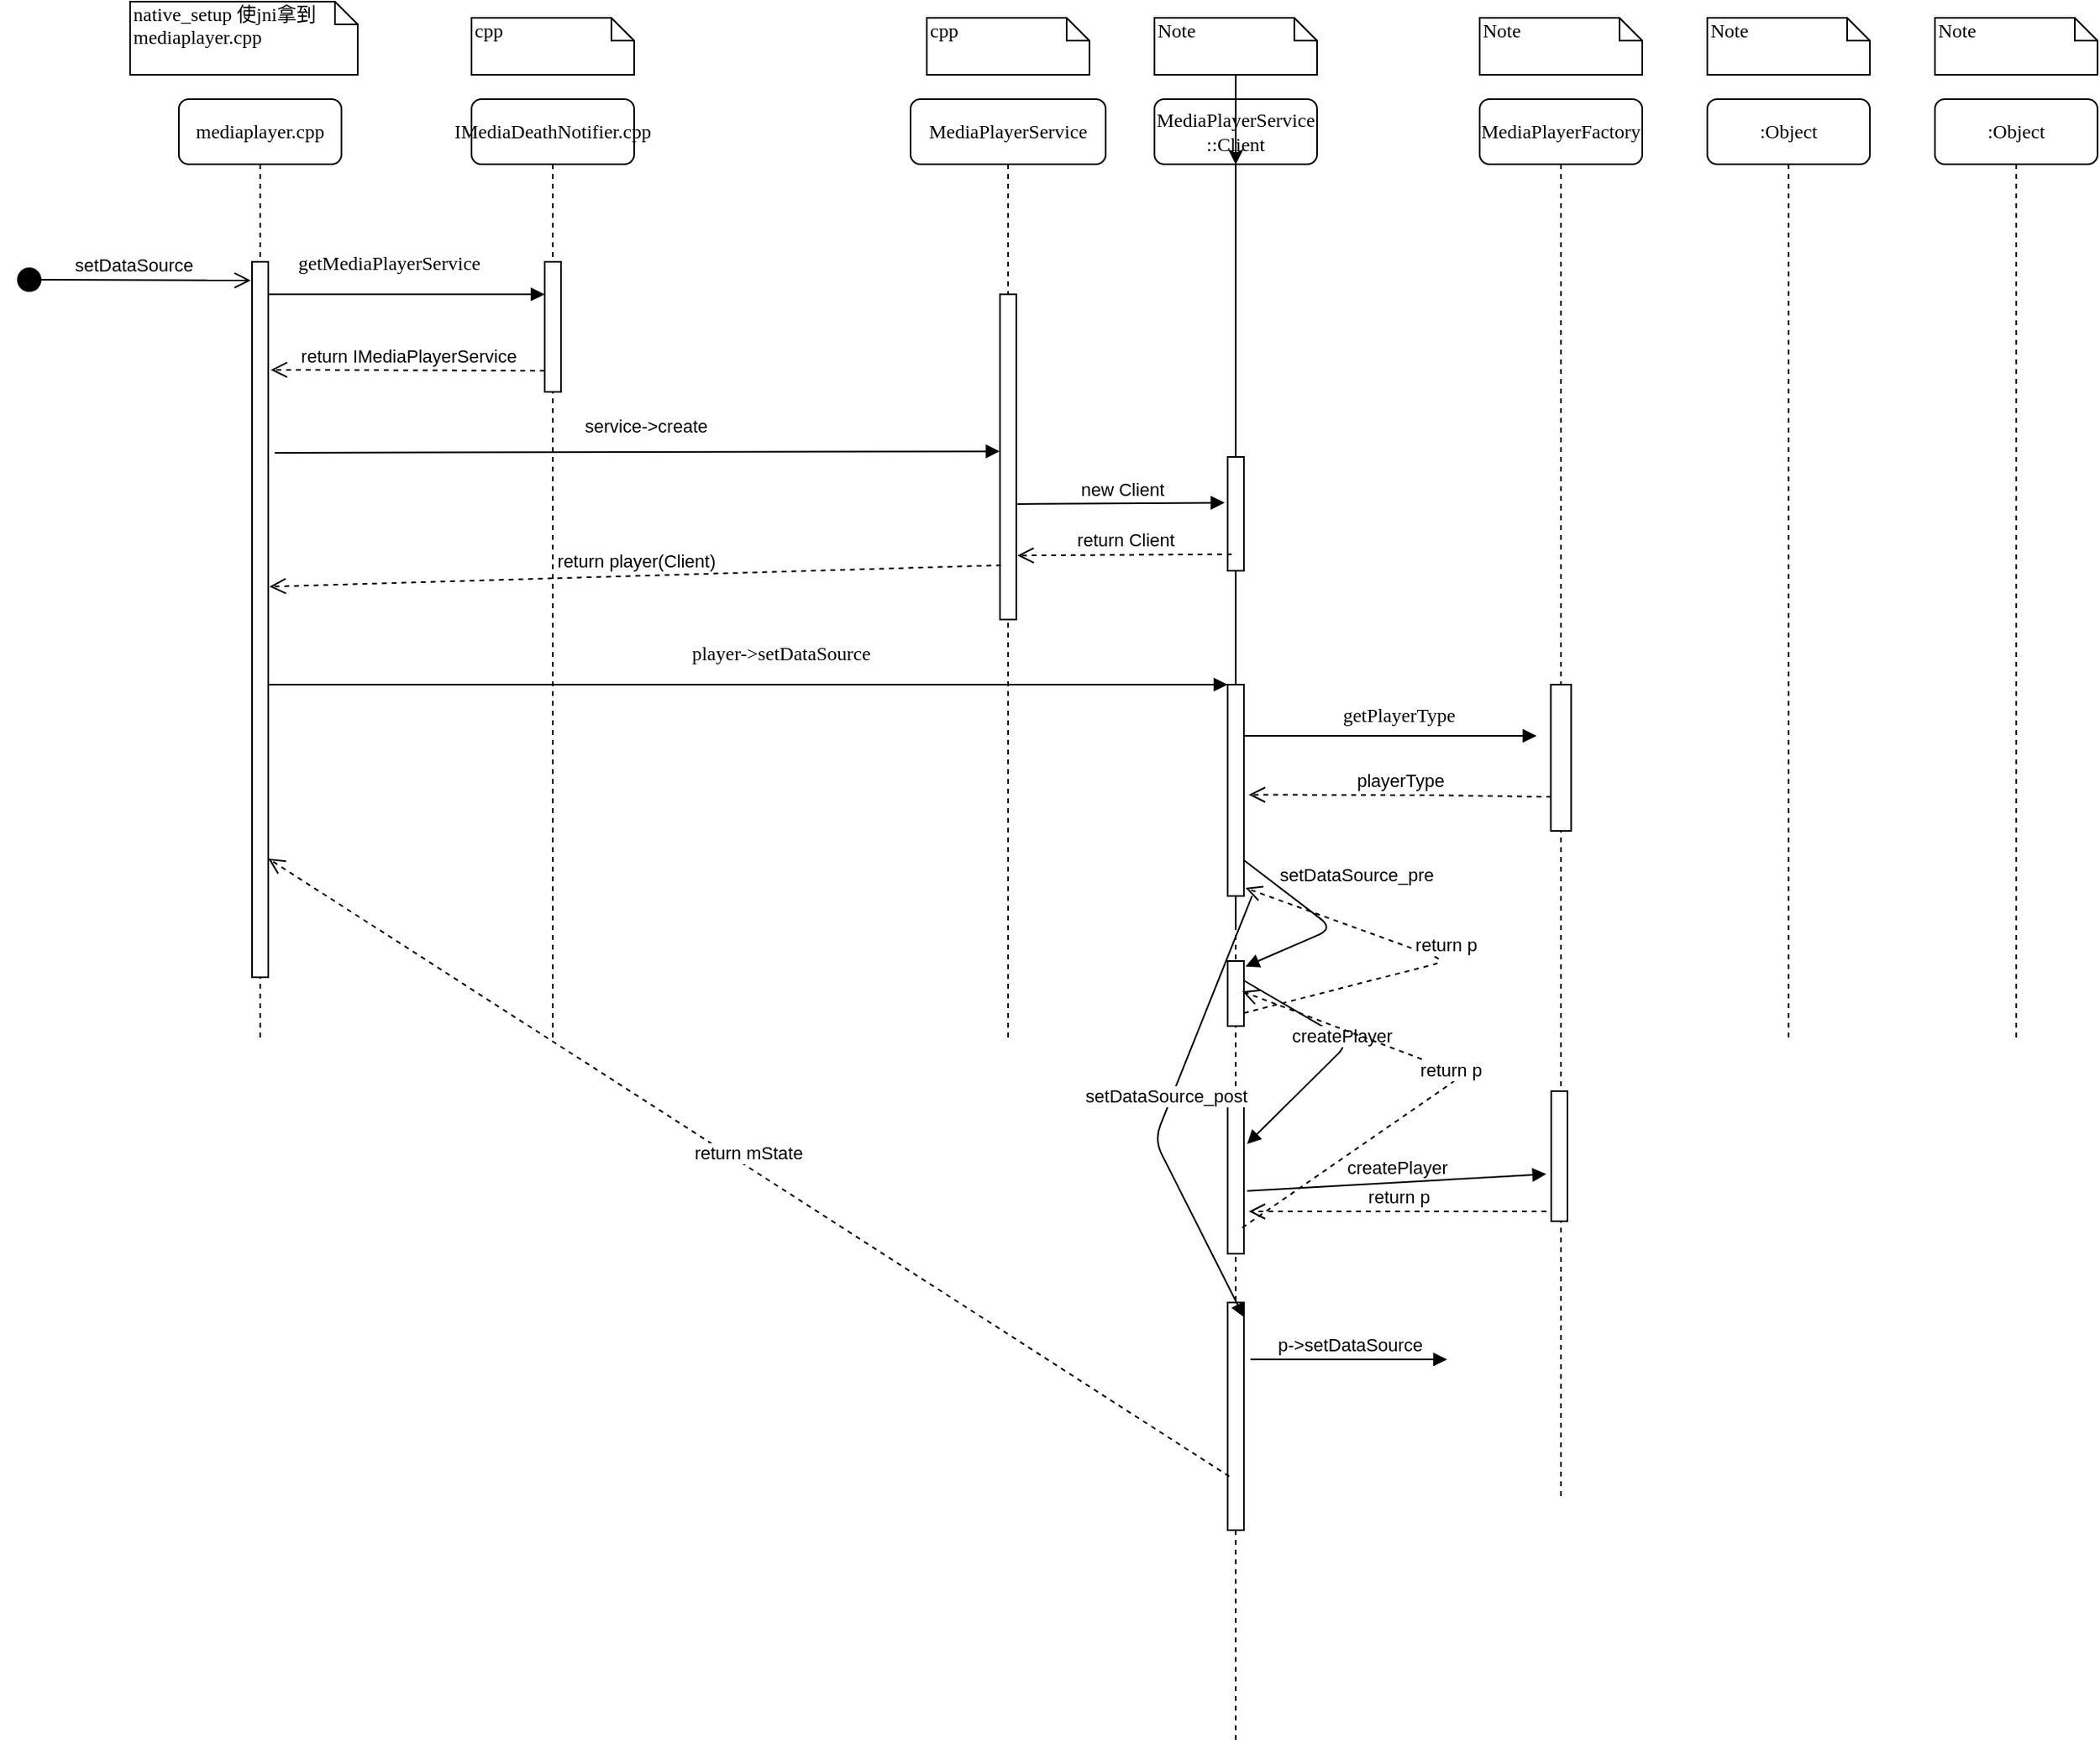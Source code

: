 <mxfile version="15.0.3" type="github">
  <diagram name="Page-1" id="13e1069c-82ec-6db2-03f1-153e76fe0fe0">
    <mxGraphModel dx="7451" dy="1242" grid="1" gridSize="10" guides="1" tooltips="1" connect="1" arrows="1" fold="1" page="1" pageScale="1" pageWidth="4681" pageHeight="3300" background="none" math="0" shadow="0">
      <root>
        <mxCell id="0" />
        <mxCell id="1" parent="0" />
        <mxCell id="7baba1c4bc27f4b0-2" value="IMediaDeathNotifier.cpp" style="shape=umlLifeline;perimeter=lifelinePerimeter;whiteSpace=wrap;html=1;container=1;collapsible=0;recursiveResize=0;outlineConnect=0;rounded=1;shadow=0;comic=0;labelBackgroundColor=none;strokeWidth=1;fontFamily=Verdana;fontSize=12;align=center;" parent="1" vertex="1">
          <mxGeometry x="280" y="80" width="100" height="580" as="geometry" />
        </mxCell>
        <mxCell id="7baba1c4bc27f4b0-10" value="" style="html=1;points=[];perimeter=orthogonalPerimeter;rounded=0;shadow=0;comic=0;labelBackgroundColor=none;strokeWidth=1;fontFamily=Verdana;fontSize=12;align=center;" parent="7baba1c4bc27f4b0-2" vertex="1">
          <mxGeometry x="45" y="100" width="10" height="80" as="geometry" />
        </mxCell>
        <mxCell id="7baba1c4bc27f4b0-3" value="MediaPlayerService" style="shape=umlLifeline;perimeter=lifelinePerimeter;whiteSpace=wrap;html=1;container=1;collapsible=0;recursiveResize=0;outlineConnect=0;rounded=1;shadow=0;comic=0;labelBackgroundColor=none;strokeWidth=1;fontFamily=Verdana;fontSize=12;align=center;" parent="1" vertex="1">
          <mxGeometry x="550" y="80" width="120" height="580" as="geometry" />
        </mxCell>
        <mxCell id="7baba1c4bc27f4b0-13" value="" style="html=1;points=[];perimeter=orthogonalPerimeter;rounded=0;shadow=0;comic=0;labelBackgroundColor=none;strokeWidth=1;fontFamily=Verdana;fontSize=12;align=center;" parent="7baba1c4bc27f4b0-3" vertex="1">
          <mxGeometry x="55" y="120" width="10" height="200" as="geometry" />
        </mxCell>
        <mxCell id="7baba1c4bc27f4b0-4" value="MediaPlayerService&lt;br&gt;::Client" style="shape=umlLifeline;perimeter=lifelinePerimeter;whiteSpace=wrap;html=1;container=1;collapsible=0;recursiveResize=0;outlineConnect=0;rounded=1;shadow=0;comic=0;labelBackgroundColor=none;strokeWidth=1;fontFamily=Verdana;fontSize=12;align=center;" parent="1" vertex="1">
          <mxGeometry x="700" y="80" width="100" height="1010" as="geometry" />
        </mxCell>
        <mxCell id="kyX2cjArXdQfk7hEpjDv-13" value="" style="html=1;points=[];perimeter=orthogonalPerimeter;" vertex="1" parent="7baba1c4bc27f4b0-4">
          <mxGeometry x="45" y="530" width="10" height="40" as="geometry" />
        </mxCell>
        <mxCell id="kyX2cjArXdQfk7hEpjDv-15" value="" style="html=1;points=[];perimeter=orthogonalPerimeter;" vertex="1" parent="7baba1c4bc27f4b0-4">
          <mxGeometry x="45" y="610" width="10" height="100" as="geometry" />
        </mxCell>
        <mxCell id="kyX2cjArXdQfk7hEpjDv-16" value="createPlayer" style="html=1;verticalAlign=bottom;endArrow=block;exitX=1;exitY=0.3;exitDx=0;exitDy=0;exitPerimeter=0;entryX=1.2;entryY=0.325;entryDx=0;entryDy=0;entryPerimeter=0;" edge="1" parent="7baba1c4bc27f4b0-4" source="kyX2cjArXdQfk7hEpjDv-13" target="kyX2cjArXdQfk7hEpjDv-15">
          <mxGeometry width="80" relative="1" as="geometry">
            <mxPoint x="370" y="520" as="sourcePoint" />
            <mxPoint x="450" y="520" as="targetPoint" />
            <Array as="points">
              <mxPoint x="120" y="580" />
            </Array>
          </mxGeometry>
        </mxCell>
        <mxCell id="kyX2cjArXdQfk7hEpjDv-20" value="return p" style="html=1;verticalAlign=bottom;endArrow=open;dashed=1;endSize=8;exitX=0.9;exitY=0.84;exitDx=0;exitDy=0;exitPerimeter=0;entryX=0.9;entryY=0.467;entryDx=0;entryDy=0;entryPerimeter=0;" edge="1" parent="7baba1c4bc27f4b0-4" source="kyX2cjArXdQfk7hEpjDv-15" target="kyX2cjArXdQfk7hEpjDv-13">
          <mxGeometry relative="1" as="geometry">
            <mxPoint x="450" y="720" as="sourcePoint" />
            <mxPoint x="370" y="720" as="targetPoint" />
            <Array as="points">
              <mxPoint x="190" y="600" />
            </Array>
          </mxGeometry>
        </mxCell>
        <mxCell id="kyX2cjArXdQfk7hEpjDv-21" value="" style="html=1;points=[];perimeter=orthogonalPerimeter;" vertex="1" parent="7baba1c4bc27f4b0-4">
          <mxGeometry x="45" y="740" width="10" height="140" as="geometry" />
        </mxCell>
        <mxCell id="7baba1c4bc27f4b0-5" value="MediaPlayerFactory" style="shape=umlLifeline;perimeter=lifelinePerimeter;whiteSpace=wrap;html=1;container=1;collapsible=0;recursiveResize=0;outlineConnect=0;rounded=1;shadow=0;comic=0;labelBackgroundColor=none;strokeWidth=1;fontFamily=Verdana;fontSize=12;align=center;" parent="1" vertex="1">
          <mxGeometry x="900" y="80" width="100" height="860" as="geometry" />
        </mxCell>
        <mxCell id="kyX2cjArXdQfk7hEpjDv-17" value="" style="html=1;points=[];perimeter=orthogonalPerimeter;" vertex="1" parent="7baba1c4bc27f4b0-5">
          <mxGeometry x="44" y="610" width="10" height="80" as="geometry" />
        </mxCell>
        <mxCell id="7baba1c4bc27f4b0-6" value=":Object" style="shape=umlLifeline;perimeter=lifelinePerimeter;whiteSpace=wrap;html=1;container=1;collapsible=0;recursiveResize=0;outlineConnect=0;rounded=1;shadow=0;comic=0;labelBackgroundColor=none;strokeWidth=1;fontFamily=Verdana;fontSize=12;align=center;" parent="1" vertex="1">
          <mxGeometry x="1040" y="80" width="100" height="580" as="geometry" />
        </mxCell>
        <mxCell id="7baba1c4bc27f4b0-7" value=":Object" style="shape=umlLifeline;perimeter=lifelinePerimeter;whiteSpace=wrap;html=1;container=1;collapsible=0;recursiveResize=0;outlineConnect=0;rounded=1;shadow=0;comic=0;labelBackgroundColor=none;strokeWidth=1;fontFamily=Verdana;fontSize=12;align=center;" parent="1" vertex="1">
          <mxGeometry x="1180" y="80" width="100" height="580" as="geometry" />
        </mxCell>
        <mxCell id="7baba1c4bc27f4b0-8" value="mediaplayer.cpp" style="shape=umlLifeline;perimeter=lifelinePerimeter;whiteSpace=wrap;html=1;container=1;collapsible=0;recursiveResize=0;outlineConnect=0;rounded=1;shadow=0;comic=0;labelBackgroundColor=none;strokeWidth=1;fontFamily=Verdana;fontSize=12;align=center;" parent="1" vertex="1">
          <mxGeometry x="100" y="80" width="100" height="580" as="geometry" />
        </mxCell>
        <mxCell id="7baba1c4bc27f4b0-9" value="" style="html=1;points=[];perimeter=orthogonalPerimeter;rounded=0;shadow=0;comic=0;labelBackgroundColor=none;strokeWidth=1;fontFamily=Verdana;fontSize=12;align=center;" parent="7baba1c4bc27f4b0-8" vertex="1">
          <mxGeometry x="45" y="100" width="10" height="440" as="geometry" />
        </mxCell>
        <mxCell id="7baba1c4bc27f4b0-19" value="" style="html=1;points=[];perimeter=orthogonalPerimeter;rounded=0;shadow=0;comic=0;labelBackgroundColor=none;strokeWidth=1;fontFamily=Verdana;fontSize=12;align=center;" parent="1" vertex="1">
          <mxGeometry x="943.75" y="440" width="12.5" height="90" as="geometry" />
        </mxCell>
        <mxCell id="kyX2cjArXdQfk7hEpjDv-11" style="edgeStyle=orthogonalEdgeStyle;rounded=0;orthogonalLoop=1;jettySize=auto;html=1;" edge="1" parent="1" source="7baba1c4bc27f4b0-22" target="7baba1c4bc27f4b0-4">
          <mxGeometry relative="1" as="geometry" />
        </mxCell>
        <mxCell id="kyX2cjArXdQfk7hEpjDv-12" style="edgeStyle=orthogonalEdgeStyle;rounded=0;orthogonalLoop=1;jettySize=auto;html=1;" edge="1" parent="1" source="7baba1c4bc27f4b0-22" target="7baba1c4bc27f4b0-4">
          <mxGeometry relative="1" as="geometry" />
        </mxCell>
        <mxCell id="7baba1c4bc27f4b0-22" value="" style="html=1;points=[];perimeter=orthogonalPerimeter;rounded=0;shadow=0;comic=0;labelBackgroundColor=none;strokeWidth=1;fontFamily=Verdana;fontSize=12;align=center;" parent="1" vertex="1">
          <mxGeometry x="745" y="440" width="10" height="130" as="geometry" />
        </mxCell>
        <mxCell id="7baba1c4bc27f4b0-23" value="player-&amp;gt;setDataSource" style="html=1;verticalAlign=bottom;endArrow=block;entryX=0;entryY=0;labelBackgroundColor=none;fontFamily=Verdana;fontSize=12;" parent="1" source="7baba1c4bc27f4b0-9" target="7baba1c4bc27f4b0-22" edge="1">
          <mxGeometry x="0.068" y="10" relative="1" as="geometry">
            <mxPoint x="510" y="420" as="sourcePoint" />
            <mxPoint as="offset" />
          </mxGeometry>
        </mxCell>
        <mxCell id="7baba1c4bc27f4b0-26" value="getPlayerType" style="html=1;verticalAlign=bottom;endArrow=block;labelBackgroundColor=none;fontFamily=Verdana;fontSize=12;entryX=-0.7;entryY=0.35;entryDx=0;entryDy=0;entryPerimeter=0;" parent="1" source="7baba1c4bc27f4b0-22" target="7baba1c4bc27f4b0-19" edge="1">
          <mxGeometry x="0.056" y="4" relative="1" as="geometry">
            <mxPoint x="1090" y="340" as="sourcePoint" />
            <mxPoint x="900" y="460" as="targetPoint" />
            <mxPoint as="offset" />
          </mxGeometry>
        </mxCell>
        <mxCell id="7baba1c4bc27f4b0-11" value="getMediaPlayerService" style="html=1;verticalAlign=bottom;endArrow=block;labelBackgroundColor=none;fontFamily=Verdana;fontSize=12;edgeStyle=elbowEdgeStyle;elbow=vertical;" parent="1" source="7baba1c4bc27f4b0-9" edge="1">
          <mxGeometry x="-0.133" y="10" relative="1" as="geometry">
            <mxPoint x="220" y="190" as="sourcePoint" />
            <mxPoint x="325" y="200" as="targetPoint" />
            <Array as="points">
              <mxPoint x="325" y="200" />
            </Array>
            <mxPoint as="offset" />
          </mxGeometry>
        </mxCell>
        <mxCell id="7baba1c4bc27f4b0-34" value="" style="html=1;points=[];perimeter=orthogonalPerimeter;rounded=0;shadow=0;comic=0;labelBackgroundColor=none;strokeWidth=1;fontFamily=Verdana;fontSize=12;align=center;" parent="1" vertex="1">
          <mxGeometry x="745" y="300" width="10" height="70" as="geometry" />
        </mxCell>
        <mxCell id="7baba1c4bc27f4b0-40" value="native_setup 使jni拿到 mediaplayer.cpp" style="shape=note;whiteSpace=wrap;html=1;size=14;verticalAlign=top;align=left;spacingTop=-6;rounded=0;shadow=0;comic=0;labelBackgroundColor=none;strokeWidth=1;fontFamily=Verdana;fontSize=12" parent="1" vertex="1">
          <mxGeometry x="70" y="20" width="140" height="45" as="geometry" />
        </mxCell>
        <mxCell id="7baba1c4bc27f4b0-41" value="cpp" style="shape=note;whiteSpace=wrap;html=1;size=14;verticalAlign=top;align=left;spacingTop=-6;rounded=0;shadow=0;comic=0;labelBackgroundColor=none;strokeWidth=1;fontFamily=Verdana;fontSize=12" parent="1" vertex="1">
          <mxGeometry x="280" y="30" width="100" height="35" as="geometry" />
        </mxCell>
        <mxCell id="7baba1c4bc27f4b0-42" value="cpp" style="shape=note;whiteSpace=wrap;html=1;size=14;verticalAlign=top;align=left;spacingTop=-6;rounded=0;shadow=0;comic=0;labelBackgroundColor=none;strokeWidth=1;fontFamily=Verdana;fontSize=12" parent="1" vertex="1">
          <mxGeometry x="560" y="30" width="100" height="35" as="geometry" />
        </mxCell>
        <mxCell id="7baba1c4bc27f4b0-43" value="Note" style="shape=note;whiteSpace=wrap;html=1;size=14;verticalAlign=top;align=left;spacingTop=-6;rounded=0;shadow=0;comic=0;labelBackgroundColor=none;strokeWidth=1;fontFamily=Verdana;fontSize=12" parent="1" vertex="1">
          <mxGeometry x="700" y="30" width="100" height="35" as="geometry" />
        </mxCell>
        <mxCell id="7baba1c4bc27f4b0-44" value="Note" style="shape=note;whiteSpace=wrap;html=1;size=14;verticalAlign=top;align=left;spacingTop=-6;rounded=0;shadow=0;comic=0;labelBackgroundColor=none;strokeWidth=1;fontFamily=Verdana;fontSize=12" parent="1" vertex="1">
          <mxGeometry x="900" y="30" width="100" height="35" as="geometry" />
        </mxCell>
        <mxCell id="7baba1c4bc27f4b0-45" value="Note" style="shape=note;whiteSpace=wrap;html=1;size=14;verticalAlign=top;align=left;spacingTop=-6;rounded=0;shadow=0;comic=0;labelBackgroundColor=none;strokeWidth=1;fontFamily=Verdana;fontSize=12" parent="1" vertex="1">
          <mxGeometry x="1040" y="30" width="100" height="35" as="geometry" />
        </mxCell>
        <mxCell id="7baba1c4bc27f4b0-46" value="Note" style="shape=note;whiteSpace=wrap;html=1;size=14;verticalAlign=top;align=left;spacingTop=-6;rounded=0;shadow=0;comic=0;labelBackgroundColor=none;strokeWidth=1;fontFamily=Verdana;fontSize=12" parent="1" vertex="1">
          <mxGeometry x="1180" y="30" width="100" height="35" as="geometry" />
        </mxCell>
        <mxCell id="kyX2cjArXdQfk7hEpjDv-3" value="setDataSource" style="html=1;verticalAlign=bottom;startArrow=circle;startFill=1;endArrow=open;startSize=6;endSize=8;entryX=-0.071;entryY=0.026;entryDx=0;entryDy=0;entryPerimeter=0;" edge="1" parent="1" target="7baba1c4bc27f4b0-9">
          <mxGeometry width="80" relative="1" as="geometry">
            <mxPoint y="191" as="sourcePoint" />
            <mxPoint x="140" y="190" as="targetPoint" />
          </mxGeometry>
        </mxCell>
        <mxCell id="kyX2cjArXdQfk7hEpjDv-4" value="return IMediaPlayerService" style="html=1;verticalAlign=bottom;endArrow=open;dashed=1;endSize=8;entryX=1.15;entryY=0.151;entryDx=0;entryDy=0;entryPerimeter=0;" edge="1" parent="1" target="7baba1c4bc27f4b0-9">
          <mxGeometry relative="1" as="geometry">
            <mxPoint x="325.0" y="247" as="sourcePoint" />
            <mxPoint x="160" y="247" as="targetPoint" />
          </mxGeometry>
        </mxCell>
        <mxCell id="kyX2cjArXdQfk7hEpjDv-5" value="service-&gt;create" style="html=1;verticalAlign=bottom;endArrow=block;exitX=1.4;exitY=0.267;exitDx=0;exitDy=0;exitPerimeter=0;entryX=-0.017;entryY=0.483;entryDx=0;entryDy=0;entryPerimeter=0;" edge="1" parent="1" target="7baba1c4bc27f4b0-13">
          <mxGeometry x="0.025" y="7" width="80" relative="1" as="geometry">
            <mxPoint x="159" y="297.48" as="sourcePoint" />
            <mxPoint x="609.5" y="297.48" as="targetPoint" />
            <mxPoint as="offset" />
          </mxGeometry>
        </mxCell>
        <mxCell id="kyX2cjArXdQfk7hEpjDv-6" value="new Client" style="html=1;verticalAlign=bottom;endArrow=block;exitX=1.067;exitY=0.645;exitDx=0;exitDy=0;exitPerimeter=0;entryX=-0.183;entryY=0.402;entryDx=0;entryDy=0;entryPerimeter=0;" edge="1" parent="1" source="7baba1c4bc27f4b0-13" target="7baba1c4bc27f4b0-34">
          <mxGeometry width="80" relative="1" as="geometry">
            <mxPoint x="580" y="400" as="sourcePoint" />
            <mxPoint x="660" y="400" as="targetPoint" />
          </mxGeometry>
        </mxCell>
        <mxCell id="kyX2cjArXdQfk7hEpjDv-7" value="return Client" style="html=1;verticalAlign=bottom;endArrow=open;dashed=1;endSize=8;exitX=0.15;exitY=0.855;exitDx=0;exitDy=0;exitPerimeter=0;entryX=1.067;entryY=0.803;entryDx=0;entryDy=0;entryPerimeter=0;" edge="1" parent="1" target="7baba1c4bc27f4b0-13">
          <mxGeometry relative="1" as="geometry">
            <mxPoint x="747.5" y="359.85" as="sourcePoint" />
            <mxPoint x="610.667" y="359.85" as="targetPoint" />
          </mxGeometry>
        </mxCell>
        <mxCell id="kyX2cjArXdQfk7hEpjDv-8" value="return player(Client)" style="html=1;verticalAlign=bottom;endArrow=open;dashed=1;endSize=8;exitX=0.067;exitY=0.833;exitDx=0;exitDy=0;exitPerimeter=0;entryX=1.067;entryY=0.454;entryDx=0;entryDy=0;entryPerimeter=0;" edge="1" parent="1" source="7baba1c4bc27f4b0-13" target="7baba1c4bc27f4b0-9">
          <mxGeometry relative="1" as="geometry">
            <mxPoint x="660" y="400" as="sourcePoint" />
            <mxPoint x="580" y="400" as="targetPoint" />
          </mxGeometry>
        </mxCell>
        <mxCell id="kyX2cjArXdQfk7hEpjDv-10" value="playerType" style="html=1;verticalAlign=bottom;endArrow=open;dashed=1;endSize=8;exitX=0.02;exitY=0.767;exitDx=0;exitDy=0;exitPerimeter=0;entryX=1.3;entryY=0.521;entryDx=0;entryDy=0;entryPerimeter=0;" edge="1" parent="1" source="7baba1c4bc27f4b0-19" target="7baba1c4bc27f4b0-22">
          <mxGeometry relative="1" as="geometry">
            <mxPoint x="1150" y="400" as="sourcePoint" />
            <mxPoint x="1070" y="400" as="targetPoint" />
            <Array as="points">
              <mxPoint x="870" y="508" />
            </Array>
          </mxGeometry>
        </mxCell>
        <mxCell id="kyX2cjArXdQfk7hEpjDv-14" value="setDataSource_pre" style="html=1;verticalAlign=bottom;endArrow=block;exitX=1;exitY=0.831;exitDx=0;exitDy=0;exitPerimeter=0;entryX=1.1;entryY=0.084;entryDx=0;entryDy=0;entryPerimeter=0;" edge="1" parent="1" source="7baba1c4bc27f4b0-22" target="kyX2cjArXdQfk7hEpjDv-13">
          <mxGeometry x="0.072" y="20" width="80" relative="1" as="geometry">
            <mxPoint x="1070" y="600" as="sourcePoint" />
            <mxPoint x="1150" y="600" as="targetPoint" />
            <Array as="points">
              <mxPoint x="810" y="590" />
            </Array>
            <mxPoint x="2" y="-8" as="offset" />
          </mxGeometry>
        </mxCell>
        <mxCell id="kyX2cjArXdQfk7hEpjDv-18" value="createPlayer" style="html=1;verticalAlign=bottom;endArrow=block;exitX=1.2;exitY=0.614;exitDx=0;exitDy=0;exitPerimeter=0;entryX=-0.3;entryY=0.638;entryDx=0;entryDy=0;entryPerimeter=0;" edge="1" parent="1" source="kyX2cjArXdQfk7hEpjDv-15" target="kyX2cjArXdQfk7hEpjDv-17">
          <mxGeometry width="80" relative="1" as="geometry">
            <mxPoint x="1070" y="800" as="sourcePoint" />
            <mxPoint x="1150" y="800" as="targetPoint" />
          </mxGeometry>
        </mxCell>
        <mxCell id="kyX2cjArXdQfk7hEpjDv-19" value="return p" style="html=1;verticalAlign=bottom;endArrow=open;dashed=1;endSize=8;exitX=-0.3;exitY=0.925;exitDx=0;exitDy=0;exitPerimeter=0;" edge="1" parent="1" source="kyX2cjArXdQfk7hEpjDv-17">
          <mxGeometry relative="1" as="geometry">
            <mxPoint x="1150" y="800" as="sourcePoint" />
            <mxPoint x="758" y="764" as="targetPoint" />
          </mxGeometry>
        </mxCell>
        <mxCell id="kyX2cjArXdQfk7hEpjDv-22" value="return p" style="html=1;verticalAlign=bottom;endArrow=open;dashed=1;endSize=8;exitX=1;exitY=0.8;exitDx=0;exitDy=0;exitPerimeter=0;entryX=1.1;entryY=0.962;entryDx=0;entryDy=0;entryPerimeter=0;" edge="1" parent="1" source="kyX2cjArXdQfk7hEpjDv-13" target="7baba1c4bc27f4b0-22">
          <mxGeometry relative="1" as="geometry">
            <mxPoint x="1150" y="800" as="sourcePoint" />
            <mxPoint x="1070" y="800" as="targetPoint" />
            <Array as="points">
              <mxPoint x="880" y="610" />
            </Array>
          </mxGeometry>
        </mxCell>
        <mxCell id="kyX2cjArXdQfk7hEpjDv-23" value="setDataSource_post" style="html=1;verticalAlign=bottom;endArrow=block;entryX=1;entryY=0.064;entryDx=0;entryDy=0;entryPerimeter=0;" edge="1" parent="1" target="kyX2cjArXdQfk7hEpjDv-21">
          <mxGeometry width="80" relative="1" as="geometry">
            <mxPoint x="760" y="570" as="sourcePoint" />
            <mxPoint x="1150" y="800" as="targetPoint" />
            <Array as="points">
              <mxPoint x="700" y="720" />
            </Array>
          </mxGeometry>
        </mxCell>
        <mxCell id="kyX2cjArXdQfk7hEpjDv-24" value="p-&amp;gt;setDataSource" style="html=1;verticalAlign=bottom;endArrow=block;exitX=1.4;exitY=0.25;exitDx=0;exitDy=0;exitPerimeter=0;" edge="1" parent="1" source="kyX2cjArXdQfk7hEpjDv-21">
          <mxGeometry width="80" relative="1" as="geometry">
            <mxPoint x="1070" y="700" as="sourcePoint" />
            <mxPoint x="880" y="855" as="targetPoint" />
          </mxGeometry>
        </mxCell>
        <mxCell id="kyX2cjArXdQfk7hEpjDv-25" value="return mState" style="html=1;verticalAlign=bottom;endArrow=open;dashed=1;endSize=8;exitX=0.1;exitY=0.764;exitDx=0;exitDy=0;exitPerimeter=0;entryX=1;entryY=0.834;entryDx=0;entryDy=0;entryPerimeter=0;" edge="1" parent="1" source="kyX2cjArXdQfk7hEpjDv-21" target="7baba1c4bc27f4b0-9">
          <mxGeometry relative="1" as="geometry">
            <mxPoint x="500" y="690" as="sourcePoint" />
            <mxPoint x="420" y="690" as="targetPoint" />
          </mxGeometry>
        </mxCell>
      </root>
    </mxGraphModel>
  </diagram>
</mxfile>
